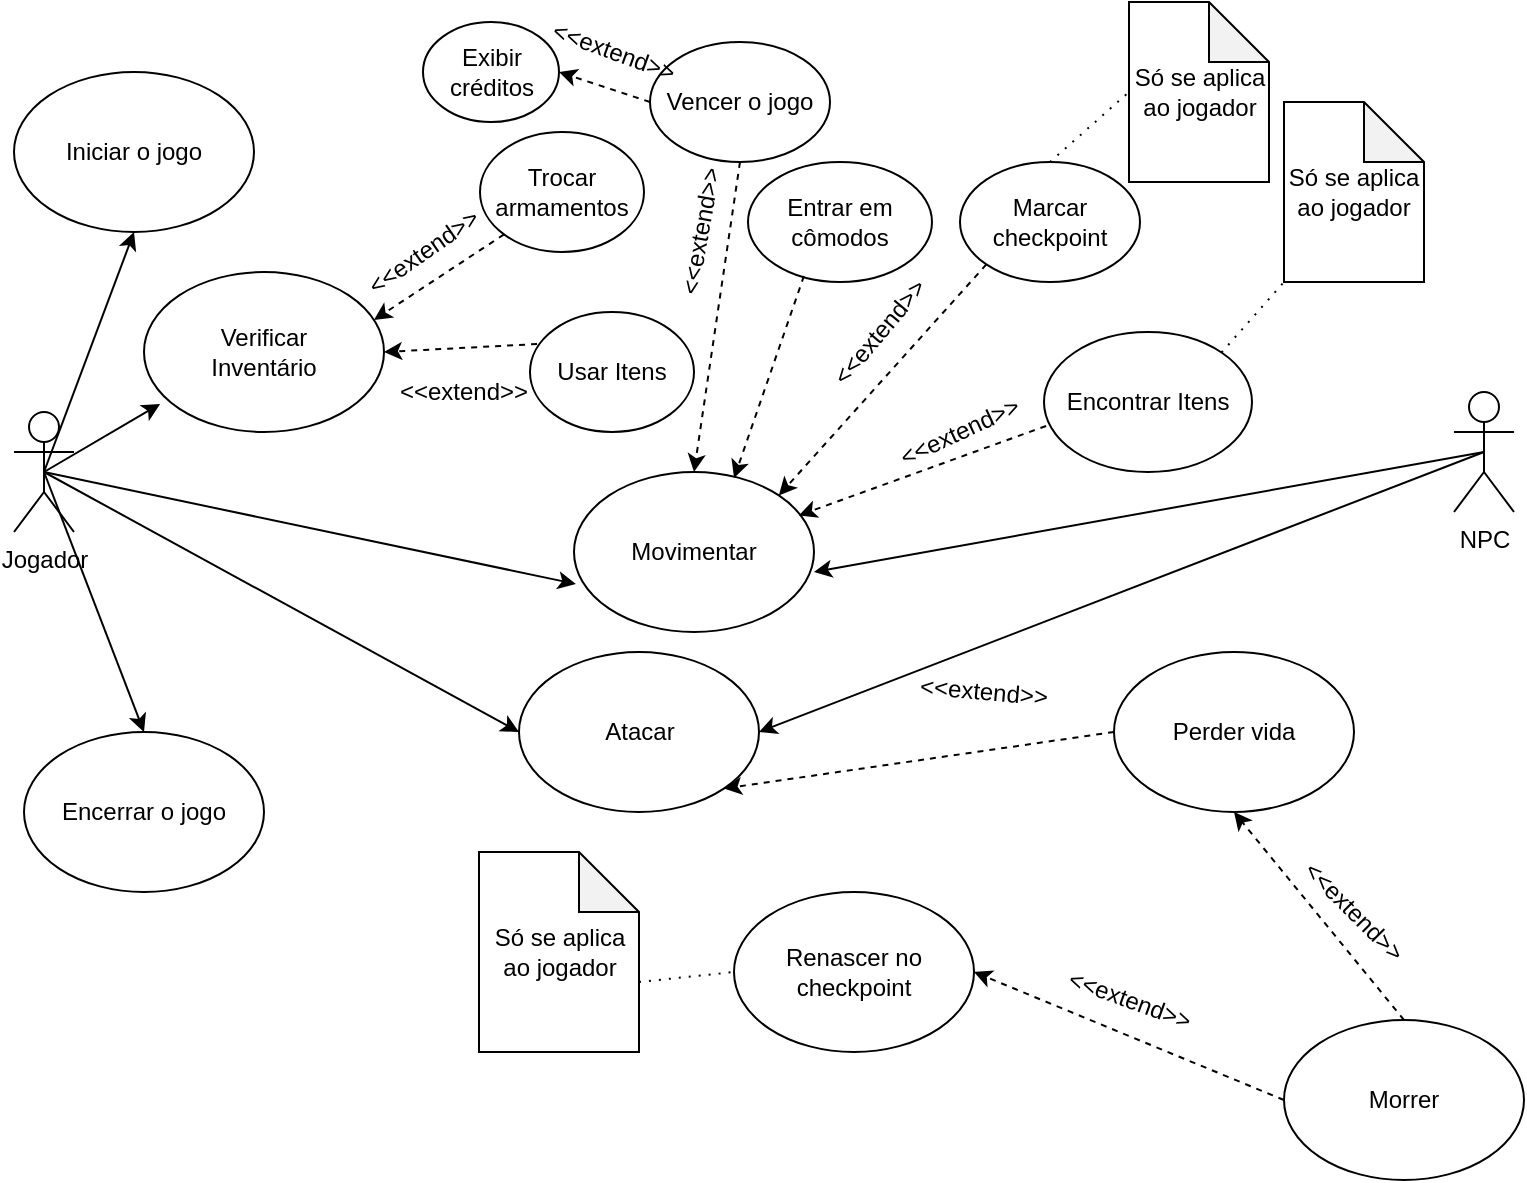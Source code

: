 <mxfile pages="1" version="11.2.5" type="device"><diagram id="oR48tEm_fLCCHUApHWW4" name="Page-1"><mxGraphModel dx="942" dy="567" grid="1" gridSize="10" guides="1" tooltips="1" connect="1" arrows="1" fold="1" page="1" pageScale="1" pageWidth="827" pageHeight="1169" math="0" shadow="0"><root><mxCell id="0"/><mxCell id="1" parent="0"/><mxCell id="CJsuH00PwNyE1fPK51Ss-1" value="Jogador&lt;br&gt;" style="shape=umlActor;verticalLabelPosition=bottom;labelBackgroundColor=#ffffff;verticalAlign=top;html=1;outlineConnect=0;" parent="1" vertex="1"><mxGeometry x="15" y="240" width="30" height="60" as="geometry"/></mxCell><mxCell id="CJsuH00PwNyE1fPK51Ss-4" value="NPC" style="shape=umlActor;verticalLabelPosition=bottom;labelBackgroundColor=#ffffff;verticalAlign=top;html=1;outlineConnect=0;" parent="1" vertex="1"><mxGeometry x="735" y="230" width="30" height="60" as="geometry"/></mxCell><mxCell id="CJsuH00PwNyE1fPK51Ss-6" value="Iniciar o jogo" style="ellipse;whiteSpace=wrap;html=1;" parent="1" vertex="1"><mxGeometry x="15" y="70" width="120" height="80" as="geometry"/></mxCell><mxCell id="CJsuH00PwNyE1fPK51Ss-7" value="Encerrar o jogo" style="ellipse;whiteSpace=wrap;html=1;" parent="1" vertex="1"><mxGeometry x="20" y="400" width="120" height="80" as="geometry"/></mxCell><mxCell id="CJsuH00PwNyE1fPK51Ss-10" value="Atacar" style="ellipse;whiteSpace=wrap;html=1;" parent="1" vertex="1"><mxGeometry x="267.5" y="360" width="120" height="80" as="geometry"/></mxCell><mxCell id="CJsuH00PwNyE1fPK51Ss-12" value="Movimentar" style="ellipse;whiteSpace=wrap;html=1;" parent="1" vertex="1"><mxGeometry x="295" y="270" width="120" height="80" as="geometry"/></mxCell><mxCell id="CJsuH00PwNyE1fPK51Ss-14" value="" style="endArrow=classic;html=1;entryX=0.5;entryY=1;entryDx=0;entryDy=0;exitX=0.5;exitY=0.5;exitDx=0;exitDy=0;exitPerimeter=0;" parent="1" source="CJsuH00PwNyE1fPK51Ss-1" target="CJsuH00PwNyE1fPK51Ss-6" edge="1"><mxGeometry width="50" height="50" relative="1" as="geometry"><mxPoint x="125" y="261" as="sourcePoint"/><mxPoint x="205" y="200" as="targetPoint"/></mxGeometry></mxCell><mxCell id="CJsuH00PwNyE1fPK51Ss-15" value="" style="endArrow=classic;html=1;exitX=0.5;exitY=0.5;exitDx=0;exitDy=0;exitPerimeter=0;entryX=0.008;entryY=0.7;entryDx=0;entryDy=0;entryPerimeter=0;" parent="1" source="CJsuH00PwNyE1fPK51Ss-1" edge="1" target="CJsuH00PwNyE1fPK51Ss-12"><mxGeometry width="50" height="50" relative="1" as="geometry"><mxPoint x="125" y="271" as="sourcePoint"/><mxPoint x="305" y="271" as="targetPoint"/></mxGeometry></mxCell><mxCell id="CJsuH00PwNyE1fPK51Ss-17" value="" style="endArrow=classic;html=1;entryX=1;entryY=0.625;entryDx=0;entryDy=0;entryPerimeter=0;exitX=0.5;exitY=0.5;exitDx=0;exitDy=0;exitPerimeter=0;" parent="1" source="CJsuH00PwNyE1fPK51Ss-4" target="CJsuH00PwNyE1fPK51Ss-12" edge="1"><mxGeometry width="50" height="50" relative="1" as="geometry"><mxPoint x="615" y="270" as="sourcePoint"/><mxPoint x="435" y="270" as="targetPoint"/></mxGeometry></mxCell><mxCell id="CJsuH00PwNyE1fPK51Ss-18" value="" style="endArrow=classic;html=1;entryX=0;entryY=0.5;entryDx=0;entryDy=0;exitX=0.5;exitY=0.5;exitDx=0;exitDy=0;exitPerimeter=0;" parent="1" source="CJsuH00PwNyE1fPK51Ss-1" target="CJsuH00PwNyE1fPK51Ss-10" edge="1"><mxGeometry width="50" height="50" relative="1" as="geometry"><mxPoint x="117" y="290" as="sourcePoint"/><mxPoint x="296.5" y="289.5" as="targetPoint"/></mxGeometry></mxCell><mxCell id="CJsuH00PwNyE1fPK51Ss-21" value="" style="endArrow=classic;html=1;entryX=1;entryY=0.5;entryDx=0;entryDy=0;exitX=0.5;exitY=0.5;exitDx=0;exitDy=0;exitPerimeter=0;" parent="1" source="CJsuH00PwNyE1fPK51Ss-4" target="CJsuH00PwNyE1fPK51Ss-10" edge="1"><mxGeometry width="50" height="50" relative="1" as="geometry"><mxPoint x="615" y="280" as="sourcePoint"/><mxPoint x="445" y="380" as="targetPoint"/></mxGeometry></mxCell><mxCell id="CJsuH00PwNyE1fPK51Ss-22" value="" style="endArrow=classic;html=1;entryX=0.5;entryY=0;entryDx=0;entryDy=0;exitX=0.5;exitY=0.5;exitDx=0;exitDy=0;exitPerimeter=0;" parent="1" source="CJsuH00PwNyE1fPK51Ss-1" target="CJsuH00PwNyE1fPK51Ss-7" edge="1"><mxGeometry width="50" height="50" relative="1" as="geometry"><mxPoint x="115" y="300" as="sourcePoint"/><mxPoint x="293.5" y="420.5" as="targetPoint"/></mxGeometry></mxCell><mxCell id="CJsuH00PwNyE1fPK51Ss-24" value="Morrer" style="ellipse;whiteSpace=wrap;html=1;" parent="1" vertex="1"><mxGeometry x="650" y="544" width="120" height="80" as="geometry"/></mxCell><mxCell id="CJsuH00PwNyE1fPK51Ss-26" value="" style="endArrow=classic;dashed=1;html=1;entryX=0.5;entryY=1;entryDx=0;entryDy=0;exitX=0.5;exitY=0;exitDx=0;exitDy=0;startArrow=none;startFill=0;endFill=1;" parent="1" source="CJsuH00PwNyE1fPK51Ss-24" target="CJsuH00PwNyE1fPK51Ss-28" edge="1"><mxGeometry width="50" height="50" relative="1" as="geometry"><mxPoint x="635" y="500" as="sourcePoint"/><mxPoint x="455" y="410" as="targetPoint"/></mxGeometry></mxCell><mxCell id="CJsuH00PwNyE1fPK51Ss-28" value="Perder vida" style="ellipse;whiteSpace=wrap;html=1;" parent="1" vertex="1"><mxGeometry x="565" y="360" width="120" height="80" as="geometry"/></mxCell><mxCell id="CJsuH00PwNyE1fPK51Ss-29" value="" style="endArrow=classic;dashed=1;html=1;entryX=1;entryY=1;entryDx=0;entryDy=0;exitX=0;exitY=0.5;exitDx=0;exitDy=0;startArrow=none;startFill=0;endFill=1;" parent="1" source="CJsuH00PwNyE1fPK51Ss-28" target="CJsuH00PwNyE1fPK51Ss-10" edge="1"><mxGeometry width="50" height="50" relative="1" as="geometry"><mxPoint x="565" y="465" as="sourcePoint"/><mxPoint x="438" y="375" as="targetPoint"/></mxGeometry></mxCell><mxCell id="CJsuH00PwNyE1fPK51Ss-30" value="" style="endArrow=classic;dashed=1;html=1;exitX=0;exitY=0.5;exitDx=0;exitDy=0;startArrow=none;startFill=0;endFill=1;entryX=1;entryY=0.5;entryDx=0;entryDy=0;" parent="1" source="CJsuH00PwNyE1fPK51Ss-24" target="CJsuH00PwNyE1fPK51Ss-31" edge="1"><mxGeometry width="50" height="50" relative="1" as="geometry"><mxPoint x="575" y="540" as="sourcePoint"/><mxPoint x="495" y="520" as="targetPoint"/></mxGeometry></mxCell><mxCell id="CJsuH00PwNyE1fPK51Ss-31" value="Renascer no checkpoint" style="ellipse;whiteSpace=wrap;html=1;" parent="1" vertex="1"><mxGeometry x="375" y="480" width="120" height="80" as="geometry"/></mxCell><mxCell id="CJsuH00PwNyE1fPK51Ss-32" value="Marcar checkpoint" style="ellipse;whiteSpace=wrap;html=1;" parent="1" vertex="1"><mxGeometry x="488" y="115" width="90" height="60" as="geometry"/></mxCell><mxCell id="CJsuH00PwNyE1fPK51Ss-33" value="" style="endArrow=classic;dashed=1;html=1;entryX=1;entryY=0;entryDx=0;entryDy=0;exitX=0;exitY=1;exitDx=0;exitDy=0;startArrow=none;startFill=0;endFill=1;" parent="1" source="CJsuH00PwNyE1fPK51Ss-32" target="CJsuH00PwNyE1fPK51Ss-12" edge="1"><mxGeometry width="50" height="50" relative="1" as="geometry"><mxPoint x="582.5" y="201.5" as="sourcePoint"/><mxPoint x="427.926" y="189.784" as="targetPoint"/></mxGeometry></mxCell><mxCell id="CJsuH00PwNyE1fPK51Ss-34" value="Só se aplica ao jogador" style="shape=note;whiteSpace=wrap;html=1;backgroundOutline=1;darkOpacity=0.05;" parent="1" vertex="1"><mxGeometry x="572.5" y="35" width="70" height="90" as="geometry"/></mxCell><mxCell id="CJsuH00PwNyE1fPK51Ss-35" value="" style="endArrow=none;dashed=1;html=1;entryX=0;entryY=0.5;entryDx=0;entryDy=0;entryPerimeter=0;dashPattern=1 4;exitX=0.5;exitY=0;exitDx=0;exitDy=0;" parent="1" source="CJsuH00PwNyE1fPK51Ss-32" target="CJsuH00PwNyE1fPK51Ss-34" edge="1"><mxGeometry width="50" height="50" relative="1" as="geometry"><mxPoint x="595" y="60" as="sourcePoint"/><mxPoint x="675" y="60" as="targetPoint"/></mxGeometry></mxCell><mxCell id="CJsuH00PwNyE1fPK51Ss-36" value="Vencer o jogo" style="ellipse;whiteSpace=wrap;html=1;" parent="1" vertex="1"><mxGeometry x="333" y="55" width="90" height="60" as="geometry"/></mxCell><mxCell id="CJsuH00PwNyE1fPK51Ss-37" value="" style="endArrow=classic;dashed=1;html=1;entryX=0.5;entryY=0;entryDx=0;entryDy=0;exitX=0.5;exitY=1;exitDx=0;exitDy=0;startArrow=none;startFill=0;endFill=1;" parent="1" source="CJsuH00PwNyE1fPK51Ss-36" target="CJsuH00PwNyE1fPK51Ss-12" edge="1"><mxGeometry width="50" height="50" relative="1" as="geometry"><mxPoint x="460.074" y="138.284" as="sourcePoint"/><mxPoint x="307.926" y="201.716" as="targetPoint"/></mxGeometry></mxCell><mxCell id="CJsuH00PwNyE1fPK51Ss-38" value="Exibir créditos" style="ellipse;whiteSpace=wrap;html=1;" parent="1" vertex="1"><mxGeometry x="219.5" y="45" width="68" height="50" as="geometry"/></mxCell><mxCell id="CJsuH00PwNyE1fPK51Ss-39" value="" style="endArrow=classic;dashed=1;html=1;exitX=0;exitY=0.5;exitDx=0;exitDy=0;startArrow=none;startFill=0;endFill=1;entryX=1;entryY=0.5;entryDx=0;entryDy=0;" parent="1" source="CJsuH00PwNyE1fPK51Ss-36" target="CJsuH00PwNyE1fPK51Ss-38" edge="1"><mxGeometry width="50" height="50" relative="1" as="geometry"><mxPoint x="400" y="100" as="sourcePoint"/><mxPoint x="370" y="130" as="targetPoint"/></mxGeometry></mxCell><mxCell id="CJsuH00PwNyE1fPK51Ss-40" value="Só se aplica ao jogador" style="shape=note;whiteSpace=wrap;html=1;backgroundOutline=1;darkOpacity=0.05;" parent="1" vertex="1"><mxGeometry x="247.5" y="460" width="80" height="100" as="geometry"/></mxCell><mxCell id="CJsuH00PwNyE1fPK51Ss-41" value="" style="endArrow=none;dashed=1;html=1;entryX=0;entryY=0.5;entryDx=0;entryDy=0;dashPattern=1 4;exitX=0;exitY=0;exitDx=80;exitDy=65;exitPerimeter=0;" parent="1" source="CJsuH00PwNyE1fPK51Ss-40" target="CJsuH00PwNyE1fPK51Ss-31" edge="1"><mxGeometry width="50" height="50" relative="1" as="geometry"><mxPoint x="356" y="480" as="sourcePoint"/><mxPoint x="471" y="440" as="targetPoint"/></mxGeometry></mxCell><mxCell id="RbfPWITBEFvADYDuXzgh-1" value="&amp;lt;&amp;lt;extend&amp;gt;&amp;gt;" style="text;html=1;strokeColor=none;fillColor=none;align=center;verticalAlign=middle;whiteSpace=wrap;rounded=0;rotation=5;" parent="1" vertex="1"><mxGeometry x="480" y="370" width="40" height="20" as="geometry"/></mxCell><mxCell id="RbfPWITBEFvADYDuXzgh-2" value="&amp;lt;&amp;lt;extend&amp;gt;&amp;gt;" style="text;html=1;strokeColor=none;fillColor=none;align=center;verticalAlign=middle;whiteSpace=wrap;rounded=0;rotation=-50;" parent="1" vertex="1"><mxGeometry x="428" y="190" width="40" height="20" as="geometry"/></mxCell><mxCell id="RbfPWITBEFvADYDuXzgh-3" value="&amp;lt;&amp;lt;extend&amp;gt;&amp;gt;" style="text;html=1;strokeColor=none;fillColor=none;align=center;verticalAlign=middle;whiteSpace=wrap;rounded=0;rotation=-80;" parent="1" vertex="1"><mxGeometry x="338.5" y="140" width="40" height="20" as="geometry"/></mxCell><mxCell id="RbfPWITBEFvADYDuXzgh-4" value="&amp;lt;&amp;lt;extend&amp;gt;&amp;gt;" style="text;html=1;strokeColor=none;fillColor=none;align=center;verticalAlign=middle;whiteSpace=wrap;rounded=0;rotation=45;" parent="1" vertex="1"><mxGeometry x="665" y="480" width="40" height="20" as="geometry"/></mxCell><mxCell id="RbfPWITBEFvADYDuXzgh-5" value="&amp;lt;&amp;lt;extend&amp;gt;&amp;gt;" style="text;html=1;strokeColor=none;fillColor=none;align=center;verticalAlign=middle;whiteSpace=wrap;rounded=0;rotation=20;" parent="1" vertex="1"><mxGeometry x="552.5" y="524" width="40" height="20" as="geometry"/></mxCell><mxCell id="RbfPWITBEFvADYDuXzgh-6" value="&amp;lt;&amp;lt;extend&amp;gt;&amp;gt;" style="text;html=1;strokeColor=none;fillColor=none;align=center;verticalAlign=middle;whiteSpace=wrap;rounded=0;rotation=20;" parent="1" vertex="1"><mxGeometry x="295" y="50" width="40" height="20" as="geometry"/></mxCell><mxCell id="O9K7ZQHY7svvjJwjrcUa-1" value="Verificar&lt;br&gt;Inventário" style="ellipse;whiteSpace=wrap;html=1;" vertex="1" parent="1"><mxGeometry x="80" y="170" width="120" height="80" as="geometry"/></mxCell><mxCell id="O9K7ZQHY7svvjJwjrcUa-2" value="Trocar armamentos" style="ellipse;whiteSpace=wrap;html=1;" vertex="1" parent="1"><mxGeometry x="248" y="100" width="82" height="60" as="geometry"/></mxCell><mxCell id="O9K7ZQHY7svvjJwjrcUa-3" value="" style="endArrow=classic;dashed=1;html=1;exitX=0;exitY=1;exitDx=0;exitDy=0;startArrow=none;startFill=0;endFill=1;entryX=0.958;entryY=0.3;entryDx=0;entryDy=0;entryPerimeter=0;" edge="1" parent="1" source="O9K7ZQHY7svvjJwjrcUa-2" target="O9K7ZQHY7svvjJwjrcUa-1"><mxGeometry width="50" height="50" relative="1" as="geometry"><mxPoint x="280" y="195" as="sourcePoint"/><mxPoint x="188" y="185" as="targetPoint"/></mxGeometry></mxCell><mxCell id="O9K7ZQHY7svvjJwjrcUa-4" value="" style="endArrow=classic;html=1;entryX=0.067;entryY=0.825;entryDx=0;entryDy=0;entryPerimeter=0;" edge="1" parent="1" target="O9K7ZQHY7svvjJwjrcUa-1"><mxGeometry width="50" height="50" relative="1" as="geometry"><mxPoint x="30" y="270" as="sourcePoint"/><mxPoint x="85" y="160" as="targetPoint"/></mxGeometry></mxCell><mxCell id="O9K7ZQHY7svvjJwjrcUa-5" value="Usar Itens" style="ellipse;whiteSpace=wrap;html=1;" vertex="1" parent="1"><mxGeometry x="273" y="190" width="82" height="60" as="geometry"/></mxCell><mxCell id="O9K7ZQHY7svvjJwjrcUa-6" value="" style="endArrow=classic;dashed=1;html=1;exitX=0.043;exitY=0.267;exitDx=0;exitDy=0;startArrow=none;startFill=0;endFill=1;entryX=1;entryY=0.5;entryDx=0;entryDy=0;exitPerimeter=0;" edge="1" parent="1" source="O9K7ZQHY7svvjJwjrcUa-5" target="O9K7ZQHY7svvjJwjrcUa-1"><mxGeometry width="50" height="50" relative="1" as="geometry"><mxPoint x="229.009" y="181.213" as="sourcePoint"/><mxPoint x="204.96" y="204" as="targetPoint"/></mxGeometry></mxCell><mxCell id="O9K7ZQHY7svvjJwjrcUa-7" value="&amp;lt;&amp;lt;extend&amp;gt;&amp;gt;" style="text;html=1;strokeColor=none;fillColor=none;align=center;verticalAlign=middle;whiteSpace=wrap;rounded=0;rotation=-35;" vertex="1" parent="1"><mxGeometry x="200" y="150" width="40" height="20" as="geometry"/></mxCell><mxCell id="O9K7ZQHY7svvjJwjrcUa-8" value="&amp;lt;&amp;lt;extend&amp;gt;&amp;gt;" style="text;html=1;strokeColor=none;fillColor=none;align=center;verticalAlign=middle;whiteSpace=wrap;rounded=0;rotation=0;" vertex="1" parent="1"><mxGeometry x="220" y="220" width="40" height="20" as="geometry"/></mxCell><mxCell id="O9K7ZQHY7svvjJwjrcUa-10" value="Encontrar Itens" style="ellipse;whiteSpace=wrap;html=1;" vertex="1" parent="1"><mxGeometry x="530" y="200" width="104" height="70" as="geometry"/></mxCell><mxCell id="O9K7ZQHY7svvjJwjrcUa-11" value="" style="endArrow=classic;dashed=1;html=1;entryX=1;entryY=0;entryDx=0;entryDy=0;exitX=0.01;exitY=0.671;exitDx=0;exitDy=0;startArrow=none;startFill=0;endFill=1;exitPerimeter=0;" edge="1" parent="1" source="O9K7ZQHY7svvjJwjrcUa-10"><mxGeometry width="50" height="50" relative="1" as="geometry"><mxPoint x="572.574" y="178.284" as="sourcePoint"/><mxPoint x="407.426" y="291.716" as="targetPoint"/></mxGeometry></mxCell><mxCell id="O9K7ZQHY7svvjJwjrcUa-12" value="&amp;lt;&amp;lt;extend&amp;gt;&amp;gt;" style="text;html=1;strokeColor=none;fillColor=none;align=center;verticalAlign=middle;whiteSpace=wrap;rounded=0;rotation=-25;" vertex="1" parent="1"><mxGeometry x="468" y="240" width="40" height="20" as="geometry"/></mxCell><mxCell id="O9K7ZQHY7svvjJwjrcUa-13" value="Só se aplica ao jogador" style="shape=note;whiteSpace=wrap;html=1;backgroundOutline=1;darkOpacity=0.05;" vertex="1" parent="1"><mxGeometry x="650" y="85" width="70" height="90" as="geometry"/></mxCell><mxCell id="O9K7ZQHY7svvjJwjrcUa-14" value="" style="endArrow=none;dashed=1;html=1;entryX=0;entryY=1;entryDx=0;entryDy=0;entryPerimeter=0;dashPattern=1 4;exitX=1;exitY=0;exitDx=0;exitDy=0;" edge="1" parent="1" source="O9K7ZQHY7svvjJwjrcUa-10" target="O9K7ZQHY7svvjJwjrcUa-13"><mxGeometry width="50" height="50" relative="1" as="geometry"><mxPoint x="650" y="230" as="sourcePoint"/><mxPoint x="695" y="170" as="targetPoint"/></mxGeometry></mxCell><mxCell id="O9K7ZQHY7svvjJwjrcUa-15" value="Entrar em cômodos" style="ellipse;whiteSpace=wrap;html=1;" vertex="1" parent="1"><mxGeometry x="382" y="115" width="92" height="60" as="geometry"/></mxCell><mxCell id="O9K7ZQHY7svvjJwjrcUa-17" value="" style="endArrow=classic;dashed=1;html=1;entryX=0.667;entryY=0.038;entryDx=0;entryDy=0;exitX=0.304;exitY=0.95;exitDx=0;exitDy=0;startArrow=none;startFill=0;endFill=1;exitPerimeter=0;entryPerimeter=0;" edge="1" parent="1" source="O9K7ZQHY7svvjJwjrcUa-15" target="CJsuH00PwNyE1fPK51Ss-12"><mxGeometry width="50" height="50" relative="1" as="geometry"><mxPoint x="388" y="125" as="sourcePoint"/><mxPoint x="365" y="280" as="targetPoint"/></mxGeometry></mxCell></root></mxGraphModel></diagram></mxfile>